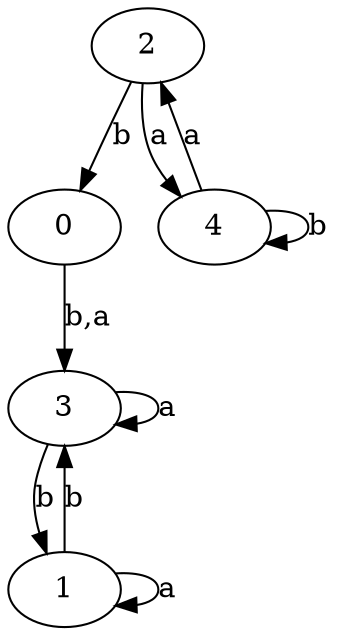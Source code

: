 digraph {
 ranksep=0.5;
 d2tdocpreamble = "\usetikzlibrary{automata}";
 d2tfigpreamble = "\tikzstyle{every state}= [ draw=blue!50,very thick,fill=blue!20]  \tikzstyle{auto}= [fill=white]";
 node [style="state"];
 edge [lblstyle="auto",topath="bend right", len=4  ]
  "0" [label="0",style = "state, initial, accepting"];
  "1" [label="1",];
  "2" [label="2",];
  "3" [label="3",];
  "4" [label="4",];
  "0" -> "3" [label="b,a"];
  "1" -> "1" [label="a",topath="loop above"];
  "1" -> "3" [label="b"];
  "2" -> "0" [label="b"];
  "2" -> "4" [label="a"];
  "3" -> "1" [label="b"];
  "3" -> "3" [label="a",topath="loop above"];
  "4" -> "2" [label="a"];
  "4" -> "4" [label="b",topath="loop above"];
}